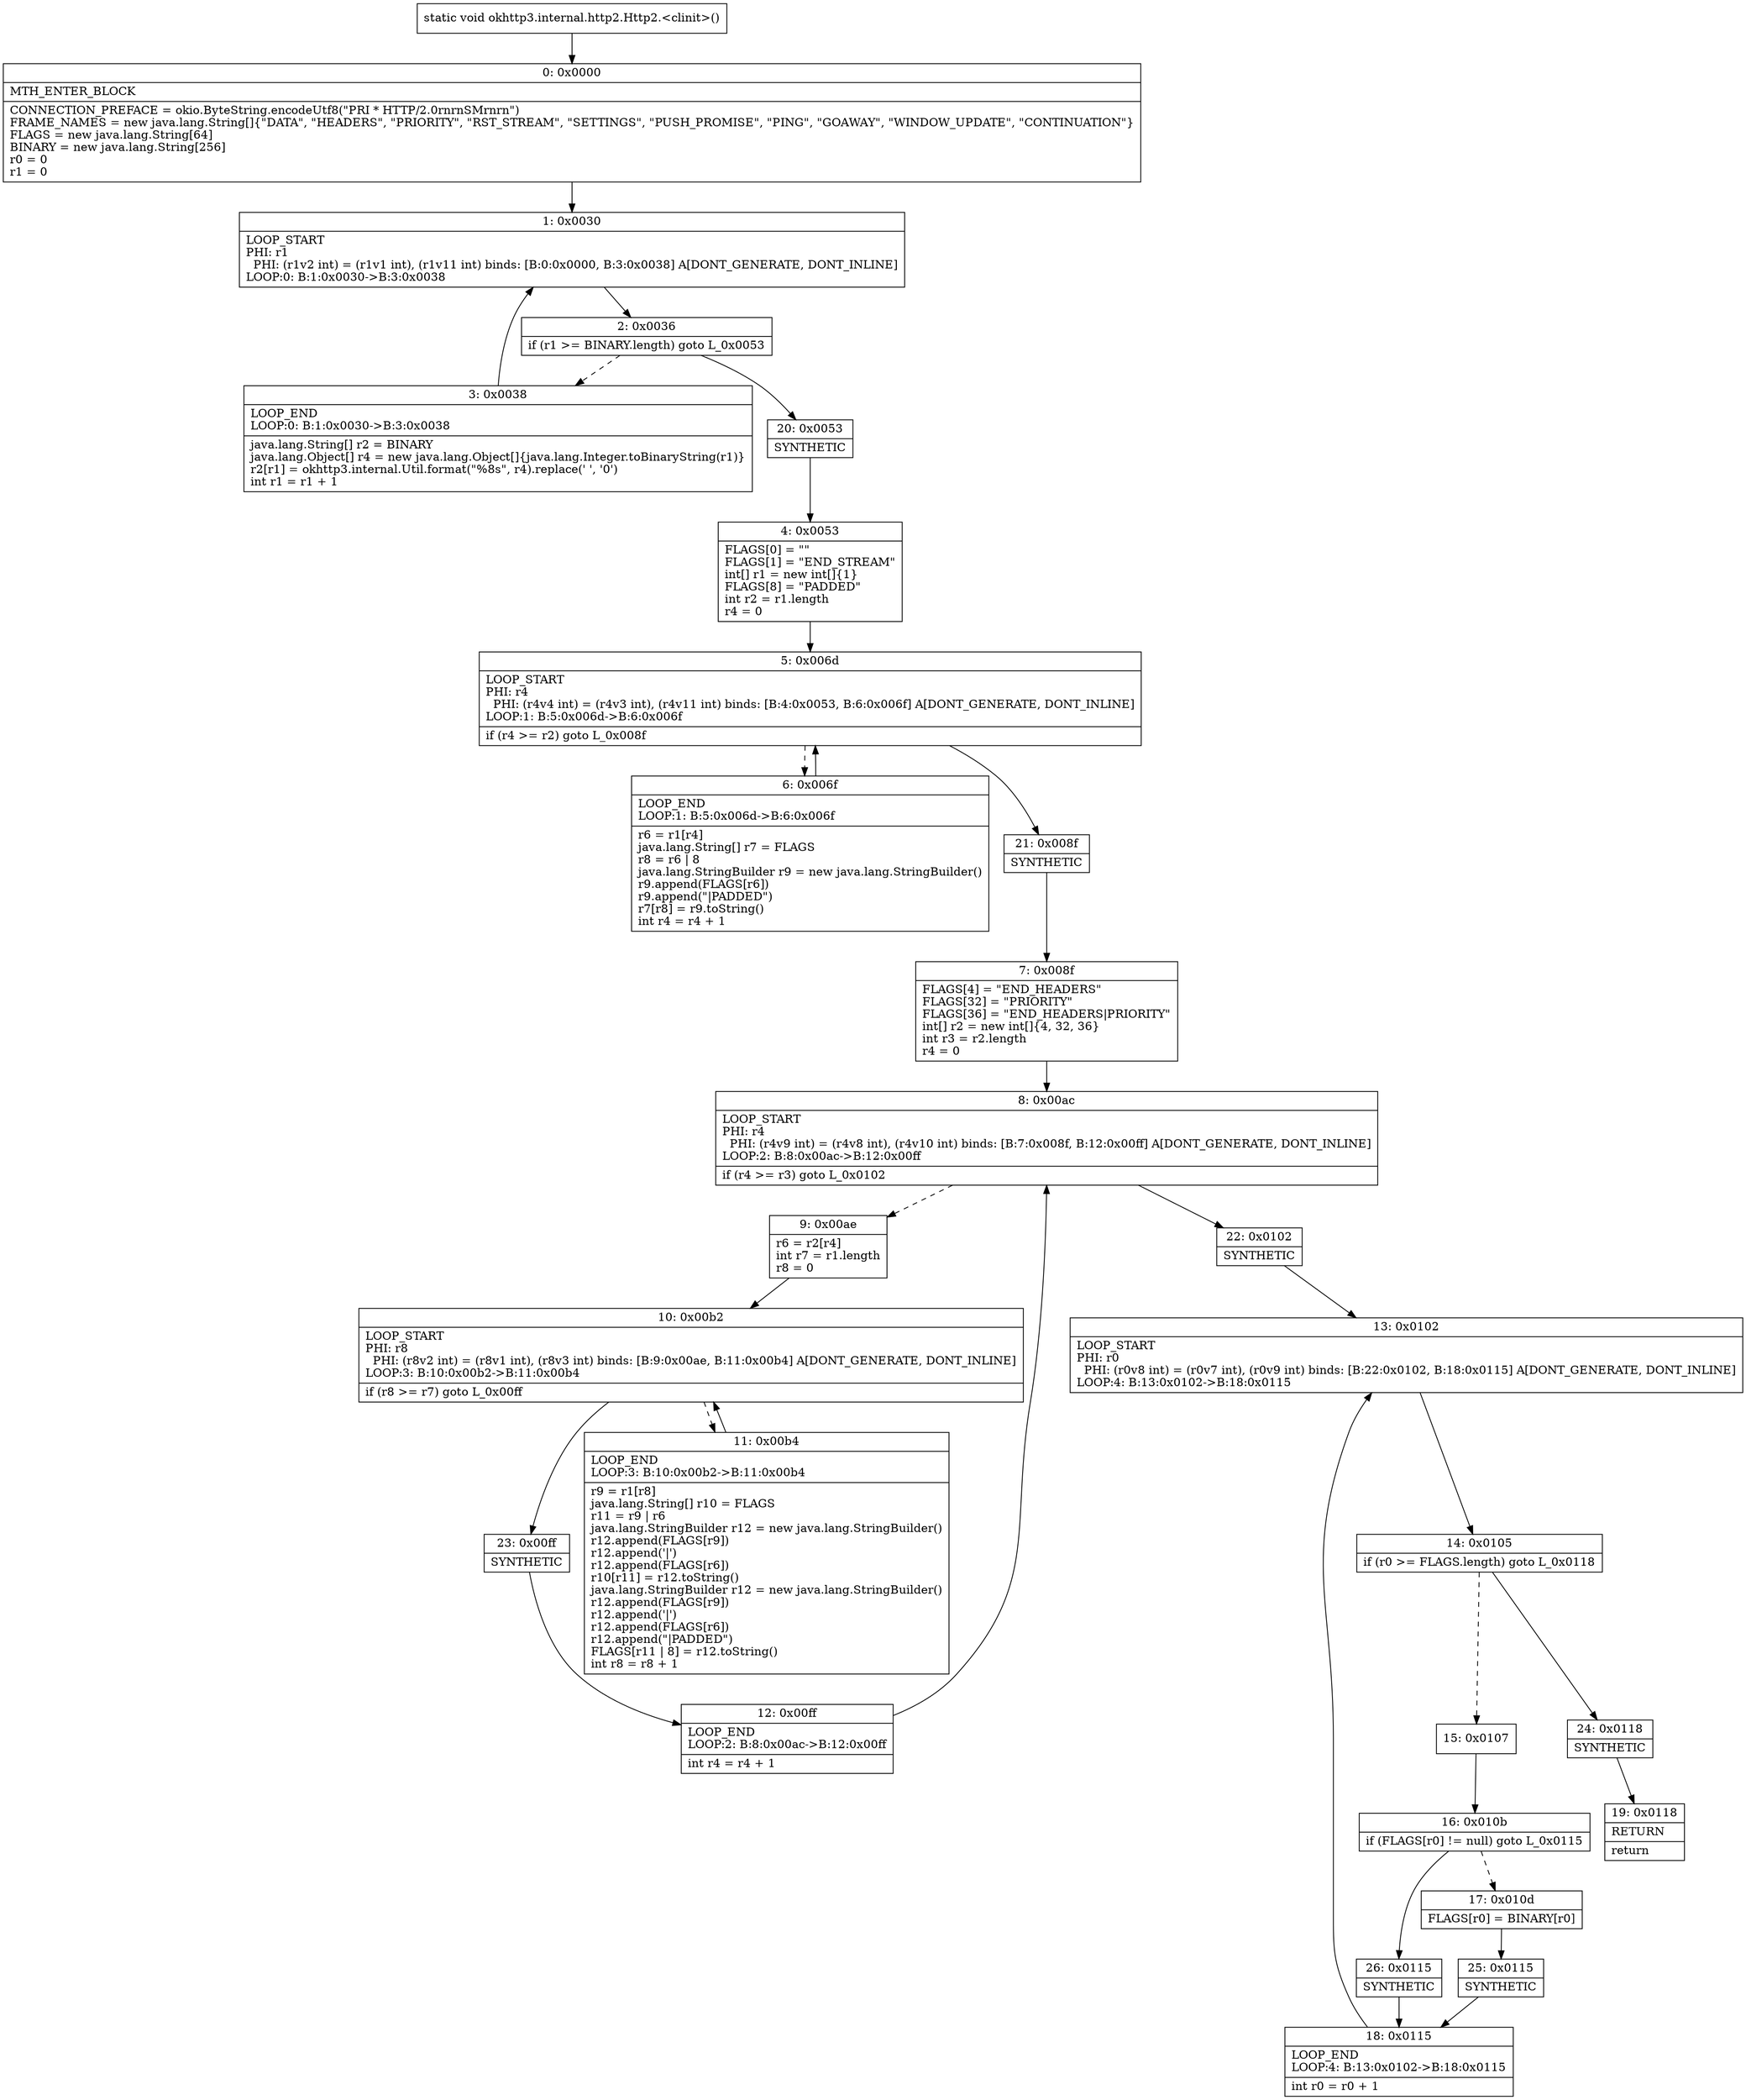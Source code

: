 digraph "CFG forokhttp3.internal.http2.Http2.\<clinit\>()V" {
Node_0 [shape=record,label="{0\:\ 0x0000|MTH_ENTER_BLOCK\l|CONNECTION_PREFACE = okio.ByteString.encodeUtf8(\"PRI * HTTP\/2.0rnrnSMrnrn\")\lFRAME_NAMES = new java.lang.String[]\{\"DATA\", \"HEADERS\", \"PRIORITY\", \"RST_STREAM\", \"SETTINGS\", \"PUSH_PROMISE\", \"PING\", \"GOAWAY\", \"WINDOW_UPDATE\", \"CONTINUATION\"\}\lFLAGS = new java.lang.String[64]\lBINARY = new java.lang.String[256]\lr0 = 0\lr1 = 0\l}"];
Node_1 [shape=record,label="{1\:\ 0x0030|LOOP_START\lPHI: r1 \l  PHI: (r1v2 int) = (r1v1 int), (r1v11 int) binds: [B:0:0x0000, B:3:0x0038] A[DONT_GENERATE, DONT_INLINE]\lLOOP:0: B:1:0x0030\-\>B:3:0x0038\l}"];
Node_2 [shape=record,label="{2\:\ 0x0036|if (r1 \>= BINARY.length) goto L_0x0053\l}"];
Node_3 [shape=record,label="{3\:\ 0x0038|LOOP_END\lLOOP:0: B:1:0x0030\-\>B:3:0x0038\l|java.lang.String[] r2 = BINARY\ljava.lang.Object[] r4 = new java.lang.Object[]\{java.lang.Integer.toBinaryString(r1)\}\lr2[r1] = okhttp3.internal.Util.format(\"%8s\", r4).replace(' ', '0')\lint r1 = r1 + 1\l}"];
Node_4 [shape=record,label="{4\:\ 0x0053|FLAGS[0] = \"\"\lFLAGS[1] = \"END_STREAM\"\lint[] r1 = new int[]\{1\}\lFLAGS[8] = \"PADDED\"\lint r2 = r1.length\lr4 = 0\l}"];
Node_5 [shape=record,label="{5\:\ 0x006d|LOOP_START\lPHI: r4 \l  PHI: (r4v4 int) = (r4v3 int), (r4v11 int) binds: [B:4:0x0053, B:6:0x006f] A[DONT_GENERATE, DONT_INLINE]\lLOOP:1: B:5:0x006d\-\>B:6:0x006f\l|if (r4 \>= r2) goto L_0x008f\l}"];
Node_6 [shape=record,label="{6\:\ 0x006f|LOOP_END\lLOOP:1: B:5:0x006d\-\>B:6:0x006f\l|r6 = r1[r4]\ljava.lang.String[] r7 = FLAGS\lr8 = r6 \| 8\ljava.lang.StringBuilder r9 = new java.lang.StringBuilder()\lr9.append(FLAGS[r6])\lr9.append(\"\|PADDED\")\lr7[r8] = r9.toString()\lint r4 = r4 + 1\l}"];
Node_7 [shape=record,label="{7\:\ 0x008f|FLAGS[4] = \"END_HEADERS\"\lFLAGS[32] = \"PRIORITY\"\lFLAGS[36] = \"END_HEADERS\|PRIORITY\"\lint[] r2 = new int[]\{4, 32, 36\}\lint r3 = r2.length\lr4 = 0\l}"];
Node_8 [shape=record,label="{8\:\ 0x00ac|LOOP_START\lPHI: r4 \l  PHI: (r4v9 int) = (r4v8 int), (r4v10 int) binds: [B:7:0x008f, B:12:0x00ff] A[DONT_GENERATE, DONT_INLINE]\lLOOP:2: B:8:0x00ac\-\>B:12:0x00ff\l|if (r4 \>= r3) goto L_0x0102\l}"];
Node_9 [shape=record,label="{9\:\ 0x00ae|r6 = r2[r4]\lint r7 = r1.length\lr8 = 0\l}"];
Node_10 [shape=record,label="{10\:\ 0x00b2|LOOP_START\lPHI: r8 \l  PHI: (r8v2 int) = (r8v1 int), (r8v3 int) binds: [B:9:0x00ae, B:11:0x00b4] A[DONT_GENERATE, DONT_INLINE]\lLOOP:3: B:10:0x00b2\-\>B:11:0x00b4\l|if (r8 \>= r7) goto L_0x00ff\l}"];
Node_11 [shape=record,label="{11\:\ 0x00b4|LOOP_END\lLOOP:3: B:10:0x00b2\-\>B:11:0x00b4\l|r9 = r1[r8]\ljava.lang.String[] r10 = FLAGS\lr11 = r9 \| r6\ljava.lang.StringBuilder r12 = new java.lang.StringBuilder()\lr12.append(FLAGS[r9])\lr12.append('\|')\lr12.append(FLAGS[r6])\lr10[r11] = r12.toString()\ljava.lang.StringBuilder r12 = new java.lang.StringBuilder()\lr12.append(FLAGS[r9])\lr12.append('\|')\lr12.append(FLAGS[r6])\lr12.append(\"\|PADDED\")\lFLAGS[r11 \| 8] = r12.toString()\lint r8 = r8 + 1\l}"];
Node_12 [shape=record,label="{12\:\ 0x00ff|LOOP_END\lLOOP:2: B:8:0x00ac\-\>B:12:0x00ff\l|int r4 = r4 + 1\l}"];
Node_13 [shape=record,label="{13\:\ 0x0102|LOOP_START\lPHI: r0 \l  PHI: (r0v8 int) = (r0v7 int), (r0v9 int) binds: [B:22:0x0102, B:18:0x0115] A[DONT_GENERATE, DONT_INLINE]\lLOOP:4: B:13:0x0102\-\>B:18:0x0115\l}"];
Node_14 [shape=record,label="{14\:\ 0x0105|if (r0 \>= FLAGS.length) goto L_0x0118\l}"];
Node_15 [shape=record,label="{15\:\ 0x0107}"];
Node_16 [shape=record,label="{16\:\ 0x010b|if (FLAGS[r0] != null) goto L_0x0115\l}"];
Node_17 [shape=record,label="{17\:\ 0x010d|FLAGS[r0] = BINARY[r0]\l}"];
Node_18 [shape=record,label="{18\:\ 0x0115|LOOP_END\lLOOP:4: B:13:0x0102\-\>B:18:0x0115\l|int r0 = r0 + 1\l}"];
Node_19 [shape=record,label="{19\:\ 0x0118|RETURN\l|return\l}"];
Node_20 [shape=record,label="{20\:\ 0x0053|SYNTHETIC\l}"];
Node_21 [shape=record,label="{21\:\ 0x008f|SYNTHETIC\l}"];
Node_22 [shape=record,label="{22\:\ 0x0102|SYNTHETIC\l}"];
Node_23 [shape=record,label="{23\:\ 0x00ff|SYNTHETIC\l}"];
Node_24 [shape=record,label="{24\:\ 0x0118|SYNTHETIC\l}"];
Node_25 [shape=record,label="{25\:\ 0x0115|SYNTHETIC\l}"];
Node_26 [shape=record,label="{26\:\ 0x0115|SYNTHETIC\l}"];
MethodNode[shape=record,label="{static void okhttp3.internal.http2.Http2.\<clinit\>() }"];
MethodNode -> Node_0;
Node_0 -> Node_1;
Node_1 -> Node_2;
Node_2 -> Node_3[style=dashed];
Node_2 -> Node_20;
Node_3 -> Node_1;
Node_4 -> Node_5;
Node_5 -> Node_6[style=dashed];
Node_5 -> Node_21;
Node_6 -> Node_5;
Node_7 -> Node_8;
Node_8 -> Node_9[style=dashed];
Node_8 -> Node_22;
Node_9 -> Node_10;
Node_10 -> Node_11[style=dashed];
Node_10 -> Node_23;
Node_11 -> Node_10;
Node_12 -> Node_8;
Node_13 -> Node_14;
Node_14 -> Node_15[style=dashed];
Node_14 -> Node_24;
Node_15 -> Node_16;
Node_16 -> Node_17[style=dashed];
Node_16 -> Node_26;
Node_17 -> Node_25;
Node_18 -> Node_13;
Node_20 -> Node_4;
Node_21 -> Node_7;
Node_22 -> Node_13;
Node_23 -> Node_12;
Node_24 -> Node_19;
Node_25 -> Node_18;
Node_26 -> Node_18;
}

